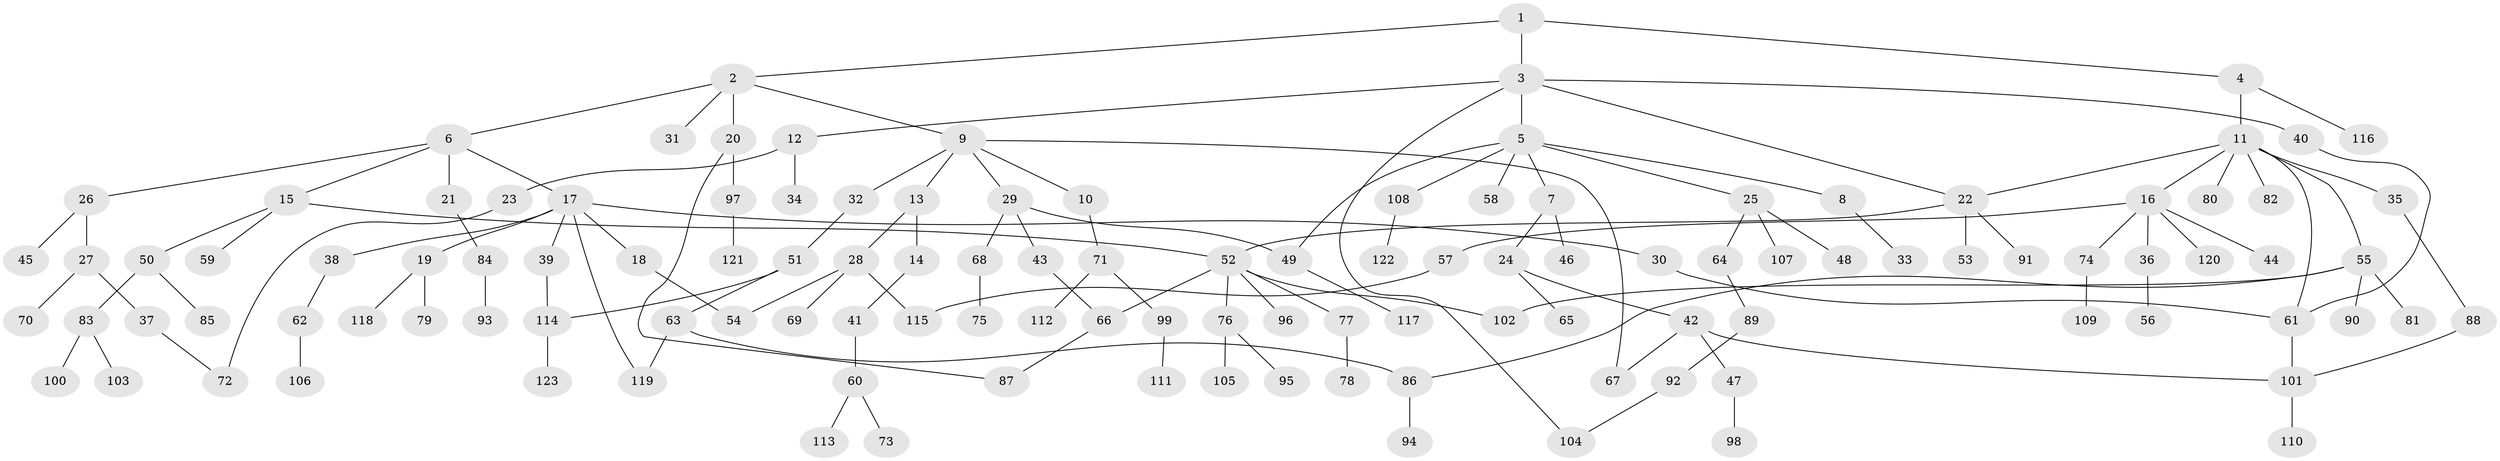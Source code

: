 // Generated by graph-tools (version 1.1) at 2025/42/03/09/25 04:42:03]
// undirected, 123 vertices, 140 edges
graph export_dot {
graph [start="1"]
  node [color=gray90,style=filled];
  1;
  2;
  3;
  4;
  5;
  6;
  7;
  8;
  9;
  10;
  11;
  12;
  13;
  14;
  15;
  16;
  17;
  18;
  19;
  20;
  21;
  22;
  23;
  24;
  25;
  26;
  27;
  28;
  29;
  30;
  31;
  32;
  33;
  34;
  35;
  36;
  37;
  38;
  39;
  40;
  41;
  42;
  43;
  44;
  45;
  46;
  47;
  48;
  49;
  50;
  51;
  52;
  53;
  54;
  55;
  56;
  57;
  58;
  59;
  60;
  61;
  62;
  63;
  64;
  65;
  66;
  67;
  68;
  69;
  70;
  71;
  72;
  73;
  74;
  75;
  76;
  77;
  78;
  79;
  80;
  81;
  82;
  83;
  84;
  85;
  86;
  87;
  88;
  89;
  90;
  91;
  92;
  93;
  94;
  95;
  96;
  97;
  98;
  99;
  100;
  101;
  102;
  103;
  104;
  105;
  106;
  107;
  108;
  109;
  110;
  111;
  112;
  113;
  114;
  115;
  116;
  117;
  118;
  119;
  120;
  121;
  122;
  123;
  1 -- 2;
  1 -- 3;
  1 -- 4;
  2 -- 6;
  2 -- 9;
  2 -- 20;
  2 -- 31;
  3 -- 5;
  3 -- 12;
  3 -- 40;
  3 -- 104;
  3 -- 22;
  4 -- 11;
  4 -- 116;
  5 -- 7;
  5 -- 8;
  5 -- 25;
  5 -- 49;
  5 -- 58;
  5 -- 108;
  6 -- 15;
  6 -- 17;
  6 -- 21;
  6 -- 26;
  7 -- 24;
  7 -- 46;
  8 -- 33;
  9 -- 10;
  9 -- 13;
  9 -- 29;
  9 -- 32;
  9 -- 67;
  10 -- 71;
  11 -- 16;
  11 -- 22;
  11 -- 35;
  11 -- 55;
  11 -- 80;
  11 -- 82;
  11 -- 61;
  12 -- 23;
  12 -- 34;
  13 -- 14;
  13 -- 28;
  14 -- 41;
  15 -- 50;
  15 -- 52;
  15 -- 59;
  16 -- 36;
  16 -- 44;
  16 -- 57;
  16 -- 74;
  16 -- 120;
  17 -- 18;
  17 -- 19;
  17 -- 30;
  17 -- 38;
  17 -- 39;
  17 -- 119;
  18 -- 54;
  19 -- 79;
  19 -- 118;
  20 -- 97;
  20 -- 87;
  21 -- 84;
  22 -- 53;
  22 -- 91;
  22 -- 52;
  23 -- 72;
  24 -- 42;
  24 -- 65;
  25 -- 48;
  25 -- 64;
  25 -- 107;
  26 -- 27;
  26 -- 45;
  27 -- 37;
  27 -- 70;
  28 -- 54;
  28 -- 69;
  28 -- 115;
  29 -- 43;
  29 -- 68;
  29 -- 49;
  30 -- 61;
  32 -- 51;
  35 -- 88;
  36 -- 56;
  37 -- 72;
  38 -- 62;
  39 -- 114;
  40 -- 61;
  41 -- 60;
  42 -- 47;
  42 -- 101;
  42 -- 67;
  43 -- 66;
  47 -- 98;
  49 -- 117;
  50 -- 83;
  50 -- 85;
  51 -- 63;
  51 -- 114;
  52 -- 66;
  52 -- 76;
  52 -- 77;
  52 -- 96;
  52 -- 102;
  55 -- 81;
  55 -- 86;
  55 -- 90;
  55 -- 102;
  57 -- 115;
  60 -- 73;
  60 -- 113;
  61 -- 101;
  62 -- 106;
  63 -- 119;
  63 -- 86;
  64 -- 89;
  66 -- 87;
  68 -- 75;
  71 -- 99;
  71 -- 112;
  74 -- 109;
  76 -- 95;
  76 -- 105;
  77 -- 78;
  83 -- 100;
  83 -- 103;
  84 -- 93;
  86 -- 94;
  88 -- 101;
  89 -- 92;
  92 -- 104;
  97 -- 121;
  99 -- 111;
  101 -- 110;
  108 -- 122;
  114 -- 123;
}
